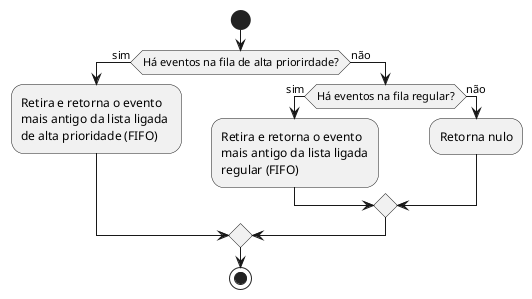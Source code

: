 @startuml flux_enqueue
start
if (Há eventos na fila de alta priorirdade?) then (sim)
  :Retira e retorna o evento 
  mais antigo da lista ligada 
  de alta prioridade (FIFO);
else (não)
  if (Há eventos na fila regular?) then (sim)
    :Retira e retorna o evento
    mais antigo da lista ligada
    regular (FIFO);
  else (não)
    :Retorna nulo;
  endif
endif
stop
@enduml
